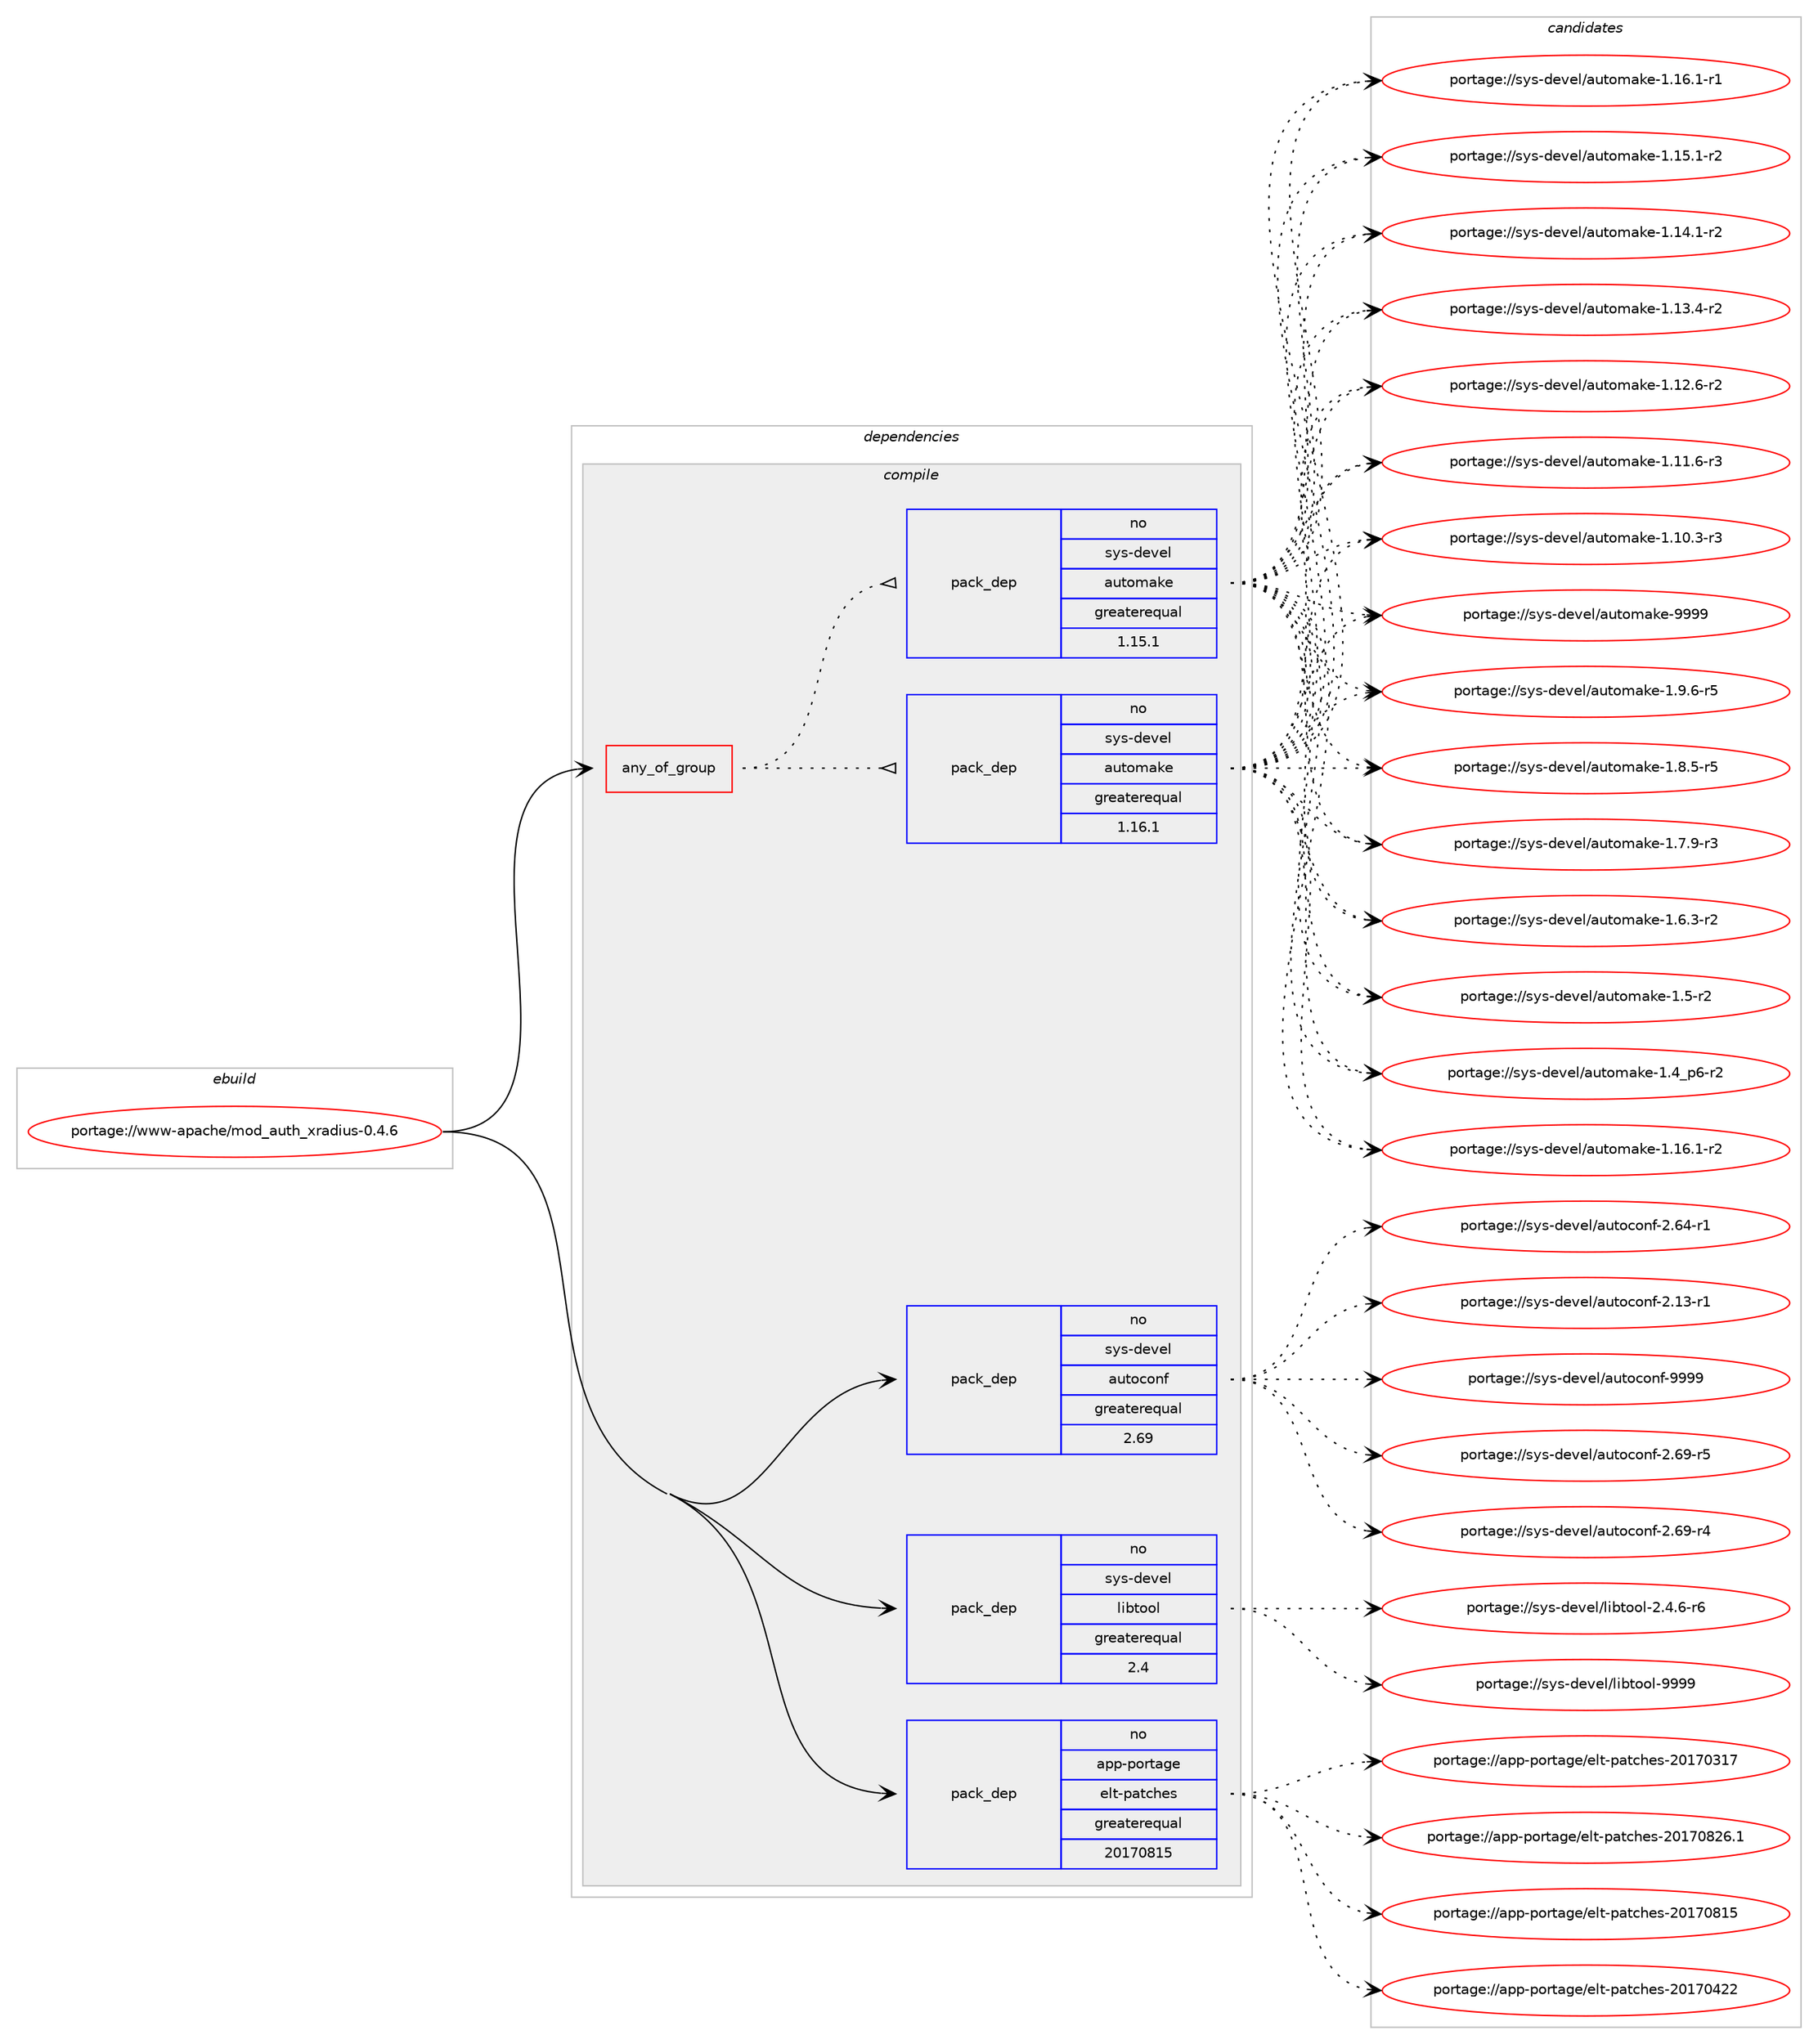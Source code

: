 digraph prolog {

# *************
# Graph options
# *************

newrank=true;
concentrate=true;
compound=true;
graph [rankdir=LR,fontname=Helvetica,fontsize=10,ranksep=1.5];#, ranksep=2.5, nodesep=0.2];
edge  [arrowhead=vee];
node  [fontname=Helvetica,fontsize=10];

# **********
# The ebuild
# **********

subgraph cluster_leftcol {
color=gray;
rank=same;
label=<<i>ebuild</i>>;
id [label="portage://www-apache/mod_auth_xradius-0.4.6", color=red, width=4, href="../www-apache/mod_auth_xradius-0.4.6.svg"];
}

# ****************
# The dependencies
# ****************

subgraph cluster_midcol {
color=gray;
label=<<i>dependencies</i>>;
subgraph cluster_compile {
fillcolor="#eeeeee";
style=filled;
label=<<i>compile</i>>;
subgraph any601 {
dependency33877 [label=<<TABLE BORDER="0" CELLBORDER="1" CELLSPACING="0" CELLPADDING="4"><TR><TD CELLPADDING="10">any_of_group</TD></TR></TABLE>>, shape=none, color=red];subgraph pack27223 {
dependency33878 [label=<<TABLE BORDER="0" CELLBORDER="1" CELLSPACING="0" CELLPADDING="4" WIDTH="220"><TR><TD ROWSPAN="6" CELLPADDING="30">pack_dep</TD></TR><TR><TD WIDTH="110">no</TD></TR><TR><TD>sys-devel</TD></TR><TR><TD>automake</TD></TR><TR><TD>greaterequal</TD></TR><TR><TD>1.16.1</TD></TR></TABLE>>, shape=none, color=blue];
}
dependency33877:e -> dependency33878:w [weight=20,style="dotted",arrowhead="oinv"];
subgraph pack27224 {
dependency33879 [label=<<TABLE BORDER="0" CELLBORDER="1" CELLSPACING="0" CELLPADDING="4" WIDTH="220"><TR><TD ROWSPAN="6" CELLPADDING="30">pack_dep</TD></TR><TR><TD WIDTH="110">no</TD></TR><TR><TD>sys-devel</TD></TR><TR><TD>automake</TD></TR><TR><TD>greaterequal</TD></TR><TR><TD>1.15.1</TD></TR></TABLE>>, shape=none, color=blue];
}
dependency33877:e -> dependency33879:w [weight=20,style="dotted",arrowhead="oinv"];
}
id:e -> dependency33877:w [weight=20,style="solid",arrowhead="vee"];
subgraph pack27225 {
dependency33880 [label=<<TABLE BORDER="0" CELLBORDER="1" CELLSPACING="0" CELLPADDING="4" WIDTH="220"><TR><TD ROWSPAN="6" CELLPADDING="30">pack_dep</TD></TR><TR><TD WIDTH="110">no</TD></TR><TR><TD>app-portage</TD></TR><TR><TD>elt-patches</TD></TR><TR><TD>greaterequal</TD></TR><TR><TD>20170815</TD></TR></TABLE>>, shape=none, color=blue];
}
id:e -> dependency33880:w [weight=20,style="solid",arrowhead="vee"];
subgraph pack27226 {
dependency33881 [label=<<TABLE BORDER="0" CELLBORDER="1" CELLSPACING="0" CELLPADDING="4" WIDTH="220"><TR><TD ROWSPAN="6" CELLPADDING="30">pack_dep</TD></TR><TR><TD WIDTH="110">no</TD></TR><TR><TD>sys-devel</TD></TR><TR><TD>autoconf</TD></TR><TR><TD>greaterequal</TD></TR><TR><TD>2.69</TD></TR></TABLE>>, shape=none, color=blue];
}
id:e -> dependency33881:w [weight=20,style="solid",arrowhead="vee"];
subgraph pack27227 {
dependency33882 [label=<<TABLE BORDER="0" CELLBORDER="1" CELLSPACING="0" CELLPADDING="4" WIDTH="220"><TR><TD ROWSPAN="6" CELLPADDING="30">pack_dep</TD></TR><TR><TD WIDTH="110">no</TD></TR><TR><TD>sys-devel</TD></TR><TR><TD>libtool</TD></TR><TR><TD>greaterequal</TD></TR><TR><TD>2.4</TD></TR></TABLE>>, shape=none, color=blue];
}
id:e -> dependency33882:w [weight=20,style="solid",arrowhead="vee"];
}
subgraph cluster_compileandrun {
fillcolor="#eeeeee";
style=filled;
label=<<i>compile and run</i>>;
}
subgraph cluster_run {
fillcolor="#eeeeee";
style=filled;
label=<<i>run</i>>;
}
}

# **************
# The candidates
# **************

subgraph cluster_choices {
rank=same;
color=gray;
label=<<i>candidates</i>>;

subgraph choice27223 {
color=black;
nodesep=1;
choice115121115451001011181011084797117116111109971071014557575757 [label="portage://sys-devel/automake-9999", color=red, width=4,href="../sys-devel/automake-9999.svg"];
choice115121115451001011181011084797117116111109971071014549465746544511453 [label="portage://sys-devel/automake-1.9.6-r5", color=red, width=4,href="../sys-devel/automake-1.9.6-r5.svg"];
choice115121115451001011181011084797117116111109971071014549465646534511453 [label="portage://sys-devel/automake-1.8.5-r5", color=red, width=4,href="../sys-devel/automake-1.8.5-r5.svg"];
choice115121115451001011181011084797117116111109971071014549465546574511451 [label="portage://sys-devel/automake-1.7.9-r3", color=red, width=4,href="../sys-devel/automake-1.7.9-r3.svg"];
choice115121115451001011181011084797117116111109971071014549465446514511450 [label="portage://sys-devel/automake-1.6.3-r2", color=red, width=4,href="../sys-devel/automake-1.6.3-r2.svg"];
choice11512111545100101118101108479711711611110997107101454946534511450 [label="portage://sys-devel/automake-1.5-r2", color=red, width=4,href="../sys-devel/automake-1.5-r2.svg"];
choice115121115451001011181011084797117116111109971071014549465295112544511450 [label="portage://sys-devel/automake-1.4_p6-r2", color=red, width=4,href="../sys-devel/automake-1.4_p6-r2.svg"];
choice11512111545100101118101108479711711611110997107101454946495446494511450 [label="portage://sys-devel/automake-1.16.1-r2", color=red, width=4,href="../sys-devel/automake-1.16.1-r2.svg"];
choice11512111545100101118101108479711711611110997107101454946495446494511449 [label="portage://sys-devel/automake-1.16.1-r1", color=red, width=4,href="../sys-devel/automake-1.16.1-r1.svg"];
choice11512111545100101118101108479711711611110997107101454946495346494511450 [label="portage://sys-devel/automake-1.15.1-r2", color=red, width=4,href="../sys-devel/automake-1.15.1-r2.svg"];
choice11512111545100101118101108479711711611110997107101454946495246494511450 [label="portage://sys-devel/automake-1.14.1-r2", color=red, width=4,href="../sys-devel/automake-1.14.1-r2.svg"];
choice11512111545100101118101108479711711611110997107101454946495146524511450 [label="portage://sys-devel/automake-1.13.4-r2", color=red, width=4,href="../sys-devel/automake-1.13.4-r2.svg"];
choice11512111545100101118101108479711711611110997107101454946495046544511450 [label="portage://sys-devel/automake-1.12.6-r2", color=red, width=4,href="../sys-devel/automake-1.12.6-r2.svg"];
choice11512111545100101118101108479711711611110997107101454946494946544511451 [label="portage://sys-devel/automake-1.11.6-r3", color=red, width=4,href="../sys-devel/automake-1.11.6-r3.svg"];
choice11512111545100101118101108479711711611110997107101454946494846514511451 [label="portage://sys-devel/automake-1.10.3-r3", color=red, width=4,href="../sys-devel/automake-1.10.3-r3.svg"];
dependency33878:e -> choice115121115451001011181011084797117116111109971071014557575757:w [style=dotted,weight="100"];
dependency33878:e -> choice115121115451001011181011084797117116111109971071014549465746544511453:w [style=dotted,weight="100"];
dependency33878:e -> choice115121115451001011181011084797117116111109971071014549465646534511453:w [style=dotted,weight="100"];
dependency33878:e -> choice115121115451001011181011084797117116111109971071014549465546574511451:w [style=dotted,weight="100"];
dependency33878:e -> choice115121115451001011181011084797117116111109971071014549465446514511450:w [style=dotted,weight="100"];
dependency33878:e -> choice11512111545100101118101108479711711611110997107101454946534511450:w [style=dotted,weight="100"];
dependency33878:e -> choice115121115451001011181011084797117116111109971071014549465295112544511450:w [style=dotted,weight="100"];
dependency33878:e -> choice11512111545100101118101108479711711611110997107101454946495446494511450:w [style=dotted,weight="100"];
dependency33878:e -> choice11512111545100101118101108479711711611110997107101454946495446494511449:w [style=dotted,weight="100"];
dependency33878:e -> choice11512111545100101118101108479711711611110997107101454946495346494511450:w [style=dotted,weight="100"];
dependency33878:e -> choice11512111545100101118101108479711711611110997107101454946495246494511450:w [style=dotted,weight="100"];
dependency33878:e -> choice11512111545100101118101108479711711611110997107101454946495146524511450:w [style=dotted,weight="100"];
dependency33878:e -> choice11512111545100101118101108479711711611110997107101454946495046544511450:w [style=dotted,weight="100"];
dependency33878:e -> choice11512111545100101118101108479711711611110997107101454946494946544511451:w [style=dotted,weight="100"];
dependency33878:e -> choice11512111545100101118101108479711711611110997107101454946494846514511451:w [style=dotted,weight="100"];
}
subgraph choice27224 {
color=black;
nodesep=1;
choice115121115451001011181011084797117116111109971071014557575757 [label="portage://sys-devel/automake-9999", color=red, width=4,href="../sys-devel/automake-9999.svg"];
choice115121115451001011181011084797117116111109971071014549465746544511453 [label="portage://sys-devel/automake-1.9.6-r5", color=red, width=4,href="../sys-devel/automake-1.9.6-r5.svg"];
choice115121115451001011181011084797117116111109971071014549465646534511453 [label="portage://sys-devel/automake-1.8.5-r5", color=red, width=4,href="../sys-devel/automake-1.8.5-r5.svg"];
choice115121115451001011181011084797117116111109971071014549465546574511451 [label="portage://sys-devel/automake-1.7.9-r3", color=red, width=4,href="../sys-devel/automake-1.7.9-r3.svg"];
choice115121115451001011181011084797117116111109971071014549465446514511450 [label="portage://sys-devel/automake-1.6.3-r2", color=red, width=4,href="../sys-devel/automake-1.6.3-r2.svg"];
choice11512111545100101118101108479711711611110997107101454946534511450 [label="portage://sys-devel/automake-1.5-r2", color=red, width=4,href="../sys-devel/automake-1.5-r2.svg"];
choice115121115451001011181011084797117116111109971071014549465295112544511450 [label="portage://sys-devel/automake-1.4_p6-r2", color=red, width=4,href="../sys-devel/automake-1.4_p6-r2.svg"];
choice11512111545100101118101108479711711611110997107101454946495446494511450 [label="portage://sys-devel/automake-1.16.1-r2", color=red, width=4,href="../sys-devel/automake-1.16.1-r2.svg"];
choice11512111545100101118101108479711711611110997107101454946495446494511449 [label="portage://sys-devel/automake-1.16.1-r1", color=red, width=4,href="../sys-devel/automake-1.16.1-r1.svg"];
choice11512111545100101118101108479711711611110997107101454946495346494511450 [label="portage://sys-devel/automake-1.15.1-r2", color=red, width=4,href="../sys-devel/automake-1.15.1-r2.svg"];
choice11512111545100101118101108479711711611110997107101454946495246494511450 [label="portage://sys-devel/automake-1.14.1-r2", color=red, width=4,href="../sys-devel/automake-1.14.1-r2.svg"];
choice11512111545100101118101108479711711611110997107101454946495146524511450 [label="portage://sys-devel/automake-1.13.4-r2", color=red, width=4,href="../sys-devel/automake-1.13.4-r2.svg"];
choice11512111545100101118101108479711711611110997107101454946495046544511450 [label="portage://sys-devel/automake-1.12.6-r2", color=red, width=4,href="../sys-devel/automake-1.12.6-r2.svg"];
choice11512111545100101118101108479711711611110997107101454946494946544511451 [label="portage://sys-devel/automake-1.11.6-r3", color=red, width=4,href="../sys-devel/automake-1.11.6-r3.svg"];
choice11512111545100101118101108479711711611110997107101454946494846514511451 [label="portage://sys-devel/automake-1.10.3-r3", color=red, width=4,href="../sys-devel/automake-1.10.3-r3.svg"];
dependency33879:e -> choice115121115451001011181011084797117116111109971071014557575757:w [style=dotted,weight="100"];
dependency33879:e -> choice115121115451001011181011084797117116111109971071014549465746544511453:w [style=dotted,weight="100"];
dependency33879:e -> choice115121115451001011181011084797117116111109971071014549465646534511453:w [style=dotted,weight="100"];
dependency33879:e -> choice115121115451001011181011084797117116111109971071014549465546574511451:w [style=dotted,weight="100"];
dependency33879:e -> choice115121115451001011181011084797117116111109971071014549465446514511450:w [style=dotted,weight="100"];
dependency33879:e -> choice11512111545100101118101108479711711611110997107101454946534511450:w [style=dotted,weight="100"];
dependency33879:e -> choice115121115451001011181011084797117116111109971071014549465295112544511450:w [style=dotted,weight="100"];
dependency33879:e -> choice11512111545100101118101108479711711611110997107101454946495446494511450:w [style=dotted,weight="100"];
dependency33879:e -> choice11512111545100101118101108479711711611110997107101454946495446494511449:w [style=dotted,weight="100"];
dependency33879:e -> choice11512111545100101118101108479711711611110997107101454946495346494511450:w [style=dotted,weight="100"];
dependency33879:e -> choice11512111545100101118101108479711711611110997107101454946495246494511450:w [style=dotted,weight="100"];
dependency33879:e -> choice11512111545100101118101108479711711611110997107101454946495146524511450:w [style=dotted,weight="100"];
dependency33879:e -> choice11512111545100101118101108479711711611110997107101454946495046544511450:w [style=dotted,weight="100"];
dependency33879:e -> choice11512111545100101118101108479711711611110997107101454946494946544511451:w [style=dotted,weight="100"];
dependency33879:e -> choice11512111545100101118101108479711711611110997107101454946494846514511451:w [style=dotted,weight="100"];
}
subgraph choice27225 {
color=black;
nodesep=1;
choice971121124511211111411697103101471011081164511297116991041011154550484955485650544649 [label="portage://app-portage/elt-patches-20170826.1", color=red, width=4,href="../app-portage/elt-patches-20170826.1.svg"];
choice97112112451121111141169710310147101108116451129711699104101115455048495548564953 [label="portage://app-portage/elt-patches-20170815", color=red, width=4,href="../app-portage/elt-patches-20170815.svg"];
choice97112112451121111141169710310147101108116451129711699104101115455048495548525050 [label="portage://app-portage/elt-patches-20170422", color=red, width=4,href="../app-portage/elt-patches-20170422.svg"];
choice97112112451121111141169710310147101108116451129711699104101115455048495548514955 [label="portage://app-portage/elt-patches-20170317", color=red, width=4,href="../app-portage/elt-patches-20170317.svg"];
dependency33880:e -> choice971121124511211111411697103101471011081164511297116991041011154550484955485650544649:w [style=dotted,weight="100"];
dependency33880:e -> choice97112112451121111141169710310147101108116451129711699104101115455048495548564953:w [style=dotted,weight="100"];
dependency33880:e -> choice97112112451121111141169710310147101108116451129711699104101115455048495548525050:w [style=dotted,weight="100"];
dependency33880:e -> choice97112112451121111141169710310147101108116451129711699104101115455048495548514955:w [style=dotted,weight="100"];
}
subgraph choice27226 {
color=black;
nodesep=1;
choice115121115451001011181011084797117116111991111101024557575757 [label="portage://sys-devel/autoconf-9999", color=red, width=4,href="../sys-devel/autoconf-9999.svg"];
choice1151211154510010111810110847971171161119911111010245504654574511453 [label="portage://sys-devel/autoconf-2.69-r5", color=red, width=4,href="../sys-devel/autoconf-2.69-r5.svg"];
choice1151211154510010111810110847971171161119911111010245504654574511452 [label="portage://sys-devel/autoconf-2.69-r4", color=red, width=4,href="../sys-devel/autoconf-2.69-r4.svg"];
choice1151211154510010111810110847971171161119911111010245504654524511449 [label="portage://sys-devel/autoconf-2.64-r1", color=red, width=4,href="../sys-devel/autoconf-2.64-r1.svg"];
choice1151211154510010111810110847971171161119911111010245504649514511449 [label="portage://sys-devel/autoconf-2.13-r1", color=red, width=4,href="../sys-devel/autoconf-2.13-r1.svg"];
dependency33881:e -> choice115121115451001011181011084797117116111991111101024557575757:w [style=dotted,weight="100"];
dependency33881:e -> choice1151211154510010111810110847971171161119911111010245504654574511453:w [style=dotted,weight="100"];
dependency33881:e -> choice1151211154510010111810110847971171161119911111010245504654574511452:w [style=dotted,weight="100"];
dependency33881:e -> choice1151211154510010111810110847971171161119911111010245504654524511449:w [style=dotted,weight="100"];
dependency33881:e -> choice1151211154510010111810110847971171161119911111010245504649514511449:w [style=dotted,weight="100"];
}
subgraph choice27227 {
color=black;
nodesep=1;
choice1151211154510010111810110847108105981161111111084557575757 [label="portage://sys-devel/libtool-9999", color=red, width=4,href="../sys-devel/libtool-9999.svg"];
choice1151211154510010111810110847108105981161111111084550465246544511454 [label="portage://sys-devel/libtool-2.4.6-r6", color=red, width=4,href="../sys-devel/libtool-2.4.6-r6.svg"];
dependency33882:e -> choice1151211154510010111810110847108105981161111111084557575757:w [style=dotted,weight="100"];
dependency33882:e -> choice1151211154510010111810110847108105981161111111084550465246544511454:w [style=dotted,weight="100"];
}
}

}
